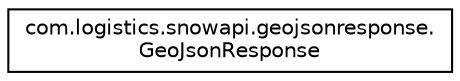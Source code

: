 digraph "Graphical Class Hierarchy"
{
 // LATEX_PDF_SIZE
  edge [fontname="Helvetica",fontsize="10",labelfontname="Helvetica",labelfontsize="10"];
  node [fontname="Helvetica",fontsize="10",shape=record];
  rankdir="LR";
  Node0 [label="com.logistics.snowapi.geojsonresponse.\lGeoJsonResponse",height=0.2,width=0.4,color="black", fillcolor="white", style="filled",URL="$classcom_1_1logistics_1_1snowapi_1_1geojsonresponse_1_1GeoJsonResponse.html",tooltip=" "];
}
